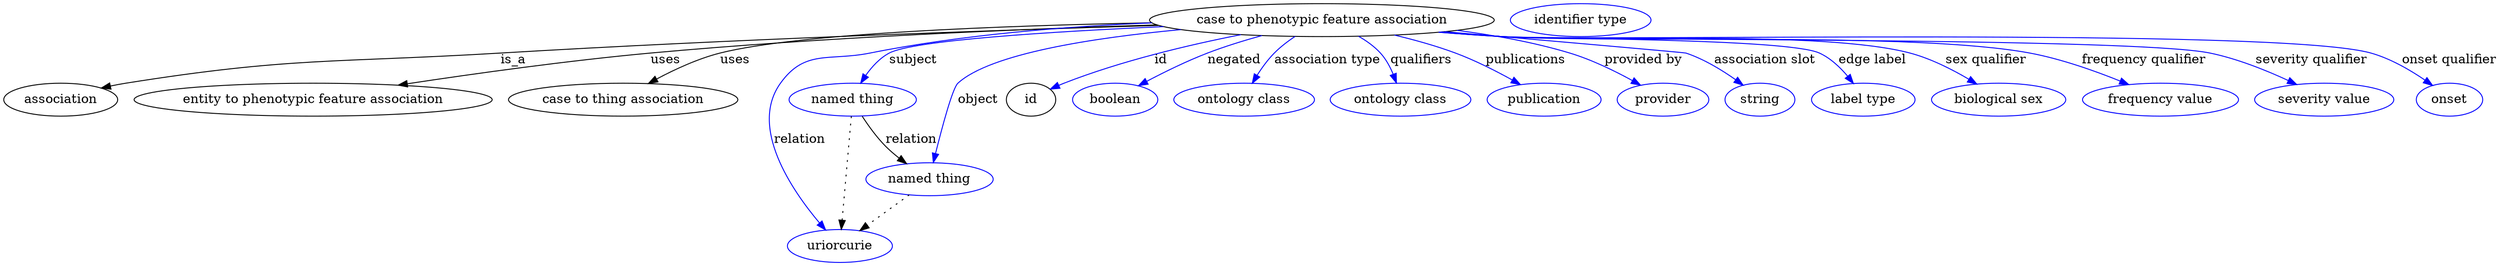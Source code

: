 digraph {
	graph [bb="0,0,2212.2,281"];
	node [label="\N"];
	"case to phenotypic feature association"	 [height=0.5,
		label="case to phenotypic feature association",
		pos="1174.4,263",
		width=4.005];
	association	 [height=0.5,
		pos="49.402,177",
		width=1.3723];
	"case to phenotypic feature association" -> association	 [label=is_a,
		lp="445.68,220",
		pos="e,85.622,189.28 1035.1,258.28 886.11,252.76 643.1,242.36 433.85,227 288.9,216.36 250.93,223.46 108.4,195 104.21,194.16 99.886,193.15 \
95.579,192.03"];
	"entity to phenotypic feature association"	 [height=0.5,
		pos="266.4,177",
		width=4.1417];
	"case to phenotypic feature association" -> "entity to phenotypic feature association"	 [label=uses,
		lp="567.46,220",
		pos="e,342.09,192.52 1032.9,259.33 907.19,254.99 718.54,245.81 555.29,227 486.6,219.08 409.47,205.49 352.19,194.47"];
	"case to thing association"	 [height=0.5,
		pos="529.4,177",
		width=2.6753];
	"case to phenotypic feature association" -> "case to thing association"	 [label=uses,
		lp="627.46,220",
		pos="e,552.81,194.65 1037.2,257.46 884.65,250.78 654.52,238.95 615.29,227 596.25,221.2 576.93,210.47 561.45,200.44"];
	subject	 [color=blue,
		height=0.5,
		label="named thing",
		pos="735.4,177",
		width=1.5019];
	"case to phenotypic feature association" -> subject	 [color=blue,
		label=subject,
		lp="792.23,220",
		pos="e,743.5,194.91 1040,256.48 932.1,250.34 794.91,240.13 771.75,227 762.22,221.6 754.52,212.57 748.7,203.65",
		style=solid];
	relation	 [color=blue,
		height=0.5,
		label=uriorcurie,
		pos="722.4,18",
		width=1.2492];
	"case to phenotypic feature association" -> relation	 [color=blue,
		label=relation,
		lp="684.78,134",
		pos="e,708.7,35.363 1041.8,255.86 939.37,249.56 806.38,239.45 753.4,227 715.72,218.15 694.17,227.01 672.4,195 640.37,147.9 677.25,80.499 \
702.57,43.957",
		style=solid];
	object	 [color=blue,
		height=0.5,
		label="named thing",
		pos="804.4,91",
		width=1.5019];
	"case to phenotypic feature association" -> object	 [color=blue,
		label=object,
		lp="851.51,177",
		pos="e,808.54,109.2 1056.5,252.56 971.42,242.68 866.22,224.8 834.19,195 828.53,189.73 817.82,148.16 810.9,119.2",
		style=solid];
	id	 [height=0.5,
		pos="904.4,177",
		width=0.75];
	"case to phenotypic feature association" -> id	 [color=blue,
		label=id,
		lp="1034.8,220",
		pos="e,925.88,188.34 1104.9,247.19 1057.6,235.38 994.08,217.42 940.4,195 938.61,194.25 936.79,193.46 934.96,192.63",
		style=solid];
	negated	 [color=blue,
		height=0.5,
		label=boolean,
		pos="987.4,177",
		width=1.0584];
	"case to phenotypic feature association" -> negated	 [color=blue,
		label=negated,
		lp="1099.2,220",
		pos="e,1010.8,191.4 1123.9,246.07 1108.6,240.48 1091.9,233.91 1076.9,227 1057.4,218.02 1036.4,206.4 1019.6,196.62",
		style=solid];
	"association type"	 [color=blue,
		height=0.5,
		label="ontology class",
		pos="1104.4,177",
		width=1.6931];
	"case to phenotypic feature association" -> "association type"	 [color=blue,
		label="association type",
		lp="1178.3,220",
		pos="e,1112.7,195.07 1150.5,244.89 1144.2,239.52 1137.8,233.37 1132.6,227 1126.9,220.1 1121.8,211.9 1117.5,204.17",
		style=solid];
	qualifiers	 [color=blue,
		height=0.5,
		label="ontology class",
		pos="1244.4,177",
		width=1.6931];
	"case to phenotypic feature association" -> qualifiers	 [color=blue,
		label=qualifiers,
		lp="1257.5,220",
		pos="e,1238.9,195.35 1203.2,245.18 1210.1,239.94 1217,233.77 1222.4,227 1227.6,220.42 1231.9,212.4 1235.2,204.74",
		style=solid];
	publications	 [color=blue,
		height=0.5,
		label=publication,
		pos="1373.4,177",
		width=1.3859];
	"case to phenotypic feature association" -> publications	 [color=blue,
		label=publications,
		lp="1348.6,220",
		pos="e,1349.3,192.92 1234.2,246.61 1251.7,241.12 1270.6,234.47 1287.4,227 1305.6,218.92 1324.9,207.97 1340.5,198.38",
		style=solid];
	"provided by"	 [color=blue,
		height=0.5,
		label=provider,
		pos="1481.4,177",
		width=1.1129];
	"case to phenotypic feature association" -> "provided by"	 [color=blue,
		label="provided by",
		lp="1453,220",
		pos="e,1458.1,191.93 1283.6,251.21 1317.1,245.8 1353.8,238.04 1386.4,227 1408.4,219.57 1431.4,207.57 1449.3,197.18",
		style=solid];
	"association slot"	 [color=blue,
		height=0.5,
		label=string,
		pos="1569.4,177",
		width=0.8403];
	"case to phenotypic feature association" -> "association slot"	 [color=blue,
		label="association slot",
		lp="1561.4,220",
		pos="e,1551.5,191.71 1279.6,250.62 1295.9,248.72 1312.6,246.8 1328.4,245 1400.4,236.79 1422,250.99 1490.4,227 1509.5,220.31 1528.7,208.29 \
1543.4,197.71",
		style=solid];
	"edge label"	 [color=blue,
		height=0.5,
		label="label type",
		pos="1662.4,177",
		width=1.2425];
	"case to phenotypic feature association" -> "edge label"	 [color=blue,
		label="edge label",
		lp="1659,220",
		pos="e,1648.9,194.64 1276.6,250.29 1293.9,248.37 1311.6,246.52 1328.4,245 1390.5,239.38 1551.1,251.6 1608.4,227 1621.2,221.51 1632.9,\
211.65 1642.1,202.12",
		style=solid];
	"sex qualifier"	 [color=blue,
		height=0.5,
		label="biological sex",
		pos="1784.4,177",
		width=1.652];
	"case to phenotypic feature association" -> "sex qualifier"	 [color=blue,
		label="sex qualifier",
		lp="1760.8,220",
		pos="e,1760.4,193.76 1275.8,250.18 1293.3,248.24 1311.4,246.42 1328.4,245 1408.9,238.31 1613.6,248.65 1691.4,227 1712.8,221.06 1734.7,\
209.57 1751.9,199.11",
		style=solid];
	"frequency qualifier"	 [color=blue,
		height=0.5,
		label="frequency value",
		pos="1928.4,177",
		width=1.8561];
	"case to phenotypic feature association" -> "frequency qualifier"	 [color=blue,
		label="frequency qualifier",
		lp="1900.5,220",
		pos="e,1896.4,192.83 1275.4,250.06 1293,248.12 1311.2,246.33 1328.4,245 1432.8,236.91 1696.8,248.22 1799.4,227 1829.9,220.7 1862.5,207.99 \
1887.3,196.95",
		style=solid];
	"severity qualifier"	 [color=blue,
		height=0.5,
		label="severity value",
		pos="2072.4,177",
		width=1.6517];
	"case to phenotypic feature association" -> "severity qualifier"	 [color=blue,
		label="severity qualifier",
		lp="2047.6,220",
		pos="e,2044.1,192.93 1274.5,250.01 1292.4,248.05 1311,246.27 1328.4,245 1467.9,234.87 1820.9,257.43 1957.4,227 1984.5,220.95 2013.2,208.48 \
2035.2,197.52",
		style=solid];
	"onset qualifier"	 [color=blue,
		height=0.5,
		label=onset,
		pos="2183.4,177",
		width=0.79928];
	"case to phenotypic feature association" -> "onset qualifier"	 [color=blue,
		label="onset qualifier",
		lp="2170.3,220",
		pos="e,2165.4,191.28 1274.1,249.98 1292.1,248.01 1310.8,246.23 1328.4,245 1413.8,239.03 2016.1,250.45 2098.4,227 2119.7,220.94 2141.1,\
208.28 2157.1,197.21",
		style=solid];
	subject -> relation	 [pos="e,723.88,36.027 733.91,158.76 731.66,131.21 727.37,78.735 724.71,46.223",
		style=dotted];
	subject -> object	 [label=relation,
		lp="790.78,134",
		pos="e,785.85,108.3 745.99,159.29 752.16,149.45 760.34,137.18 768.64,127 771.75,123.19 775.2,119.33 778.7,115.62"];
	object -> relation	 [pos="e,741.03,34.588 785.38,74.069 774.44,64.326 760.53,51.941 748.56,41.291",
		style=dotted];
	association_id	 [color=blue,
		height=0.5,
		label="identifier type",
		pos="1396.4,263",
		width=1.652];
}
